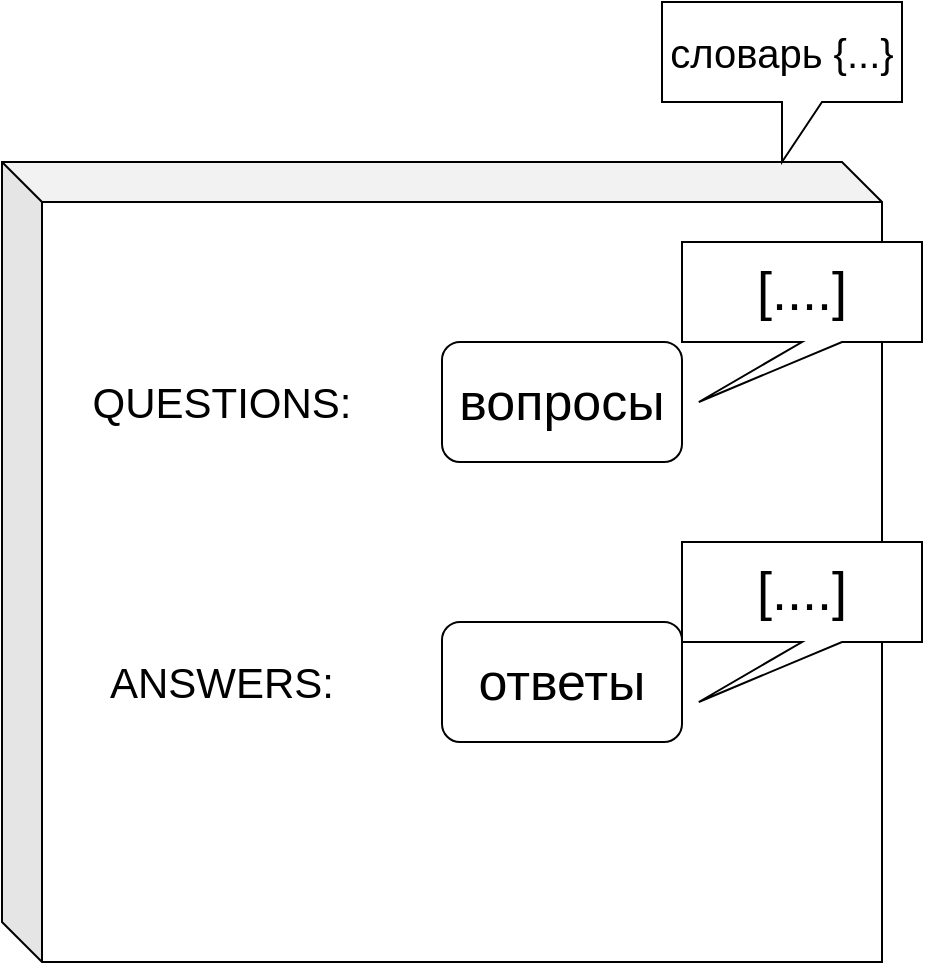 <mxfile version="10.7.5" type="device"><diagram id="cJ6yV_o4euZZAH7CNsSm" name="Page-1"><mxGraphModel dx="914" dy="678" grid="1" gridSize="10" guides="1" tooltips="1" connect="1" arrows="1" fold="1" page="1" pageScale="1" pageWidth="850" pageHeight="1100" math="0" shadow="0"><root><mxCell id="0"/><mxCell id="1" parent="0"/><mxCell id="s-Nl7rnRPqPCW6S4ohFT-3" value="" style="shape=cube;whiteSpace=wrap;html=1;boundedLbl=1;backgroundOutline=1;darkOpacity=0.05;darkOpacity2=0.1;" vertex="1" parent="1"><mxGeometry x="160" y="120" width="440" height="400" as="geometry"/></mxCell><mxCell id="s-Nl7rnRPqPCW6S4ohFT-1" value="вопросы" style="rounded=1;whiteSpace=wrap;html=1;fontSize=26;" vertex="1" parent="1"><mxGeometry x="380" y="210" width="120" height="60" as="geometry"/></mxCell><mxCell id="s-Nl7rnRPqPCW6S4ohFT-2" value="ответы" style="rounded=1;whiteSpace=wrap;html=1;fontSize=26;" vertex="1" parent="1"><mxGeometry x="380" y="350" width="120" height="60" as="geometry"/></mxCell><mxCell id="s-Nl7rnRPqPCW6S4ohFT-4" value="&lt;font style=&quot;font-size: 20px&quot;&gt;словарь {...}&lt;/font&gt;" style="shape=callout;whiteSpace=wrap;html=1;perimeter=calloutPerimeter;" vertex="1" parent="1"><mxGeometry x="490" y="40" width="120" height="80" as="geometry"/></mxCell><mxCell id="s-Nl7rnRPqPCW6S4ohFT-5" value="&lt;font style=&quot;font-size: 27px&quot;&gt;[....]&lt;/font&gt;" style="shape=callout;whiteSpace=wrap;html=1;perimeter=calloutPerimeter;position2=0.07;" vertex="1" parent="1"><mxGeometry x="500" y="160" width="120" height="80" as="geometry"/></mxCell><mxCell id="s-Nl7rnRPqPCW6S4ohFT-6" value="&lt;font style=&quot;font-size: 27px&quot;&gt;[....]&lt;/font&gt;" style="shape=callout;whiteSpace=wrap;html=1;perimeter=calloutPerimeter;position2=0.07;" vertex="1" parent="1"><mxGeometry x="500" y="310" width="120" height="80" as="geometry"/></mxCell><mxCell id="s-Nl7rnRPqPCW6S4ohFT-8" value="QUESTIONS:" style="text;html=1;strokeColor=none;fillColor=none;align=center;verticalAlign=middle;whiteSpace=wrap;rounded=0;fontSize=21;" vertex="1" parent="1"><mxGeometry x="210" y="220" width="120" height="40" as="geometry"/></mxCell><mxCell id="s-Nl7rnRPqPCW6S4ohFT-10" value="ANSWERS:" style="text;html=1;strokeColor=none;fillColor=none;align=center;verticalAlign=middle;whiteSpace=wrap;rounded=0;fontSize=21;" vertex="1" parent="1"><mxGeometry x="210" y="360" width="120" height="40" as="geometry"/></mxCell></root></mxGraphModel></diagram></mxfile>